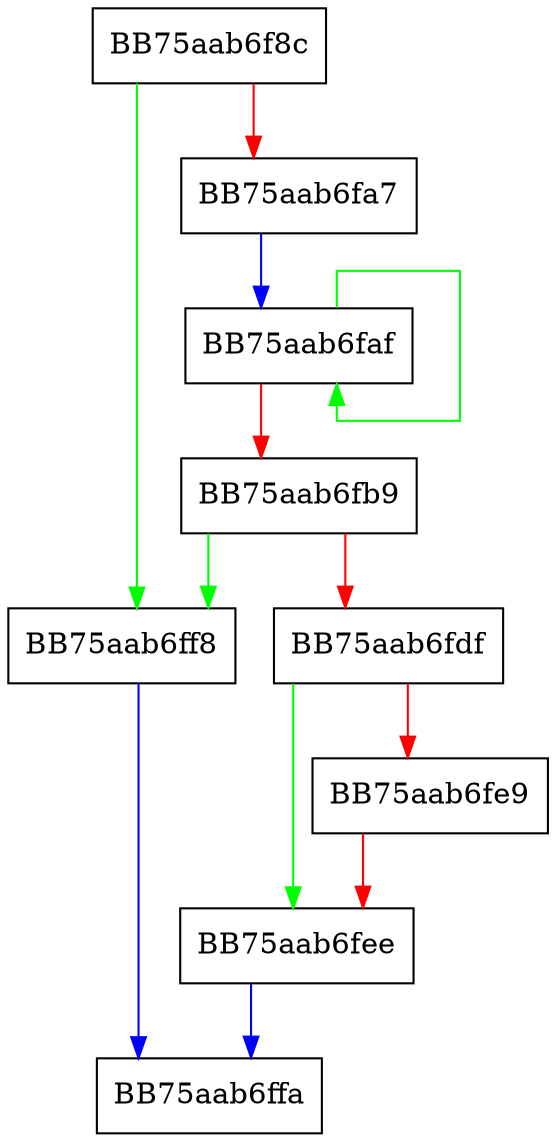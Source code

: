 digraph undo_resource_delete {
  node [shape="box"];
  graph [splines=ortho];
  BB75aab6f8c -> BB75aab6ff8 [color="green"];
  BB75aab6f8c -> BB75aab6fa7 [color="red"];
  BB75aab6fa7 -> BB75aab6faf [color="blue"];
  BB75aab6faf -> BB75aab6faf [color="green"];
  BB75aab6faf -> BB75aab6fb9 [color="red"];
  BB75aab6fb9 -> BB75aab6ff8 [color="green"];
  BB75aab6fb9 -> BB75aab6fdf [color="red"];
  BB75aab6fdf -> BB75aab6fee [color="green"];
  BB75aab6fdf -> BB75aab6fe9 [color="red"];
  BB75aab6fe9 -> BB75aab6fee [color="red"];
  BB75aab6fee -> BB75aab6ffa [color="blue"];
  BB75aab6ff8 -> BB75aab6ffa [color="blue"];
}